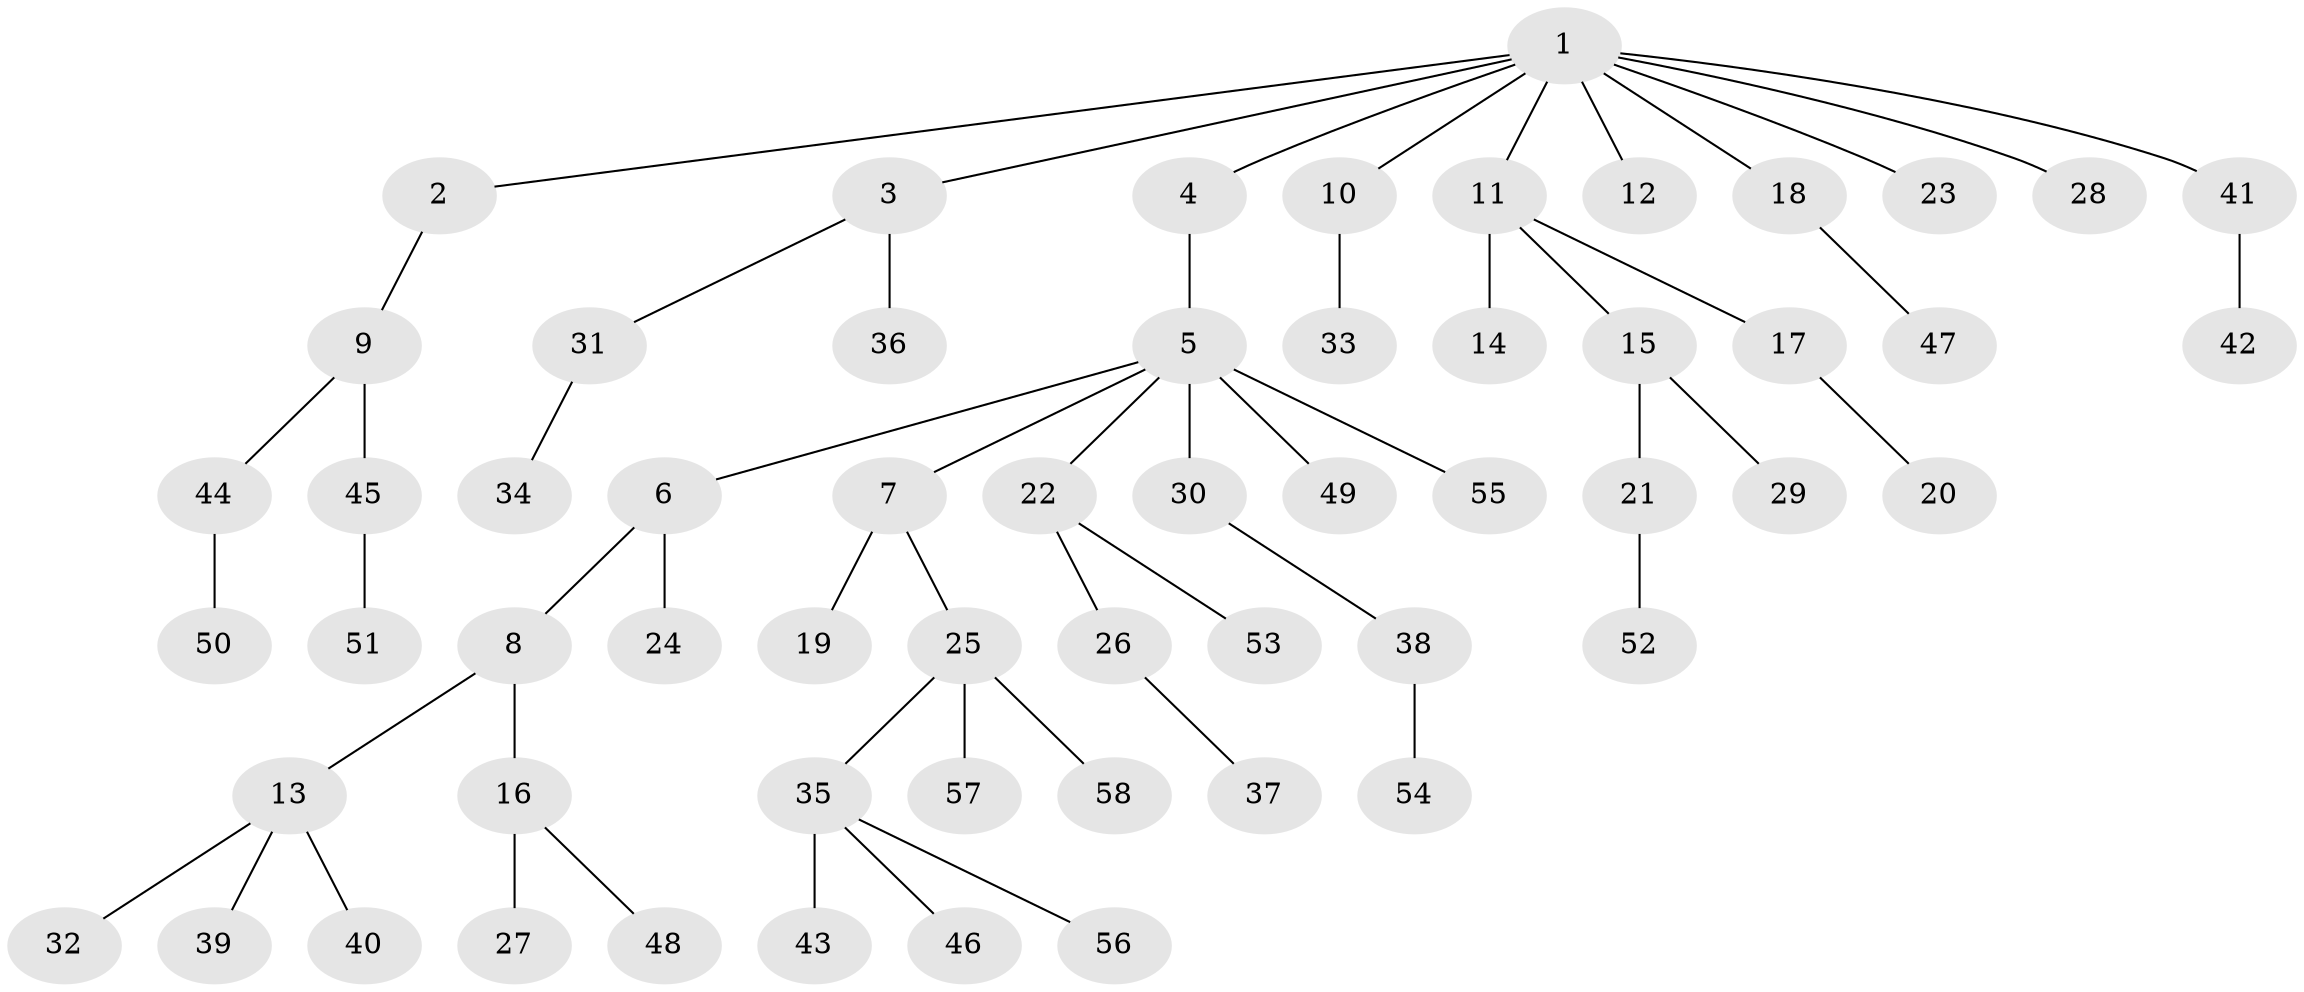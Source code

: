 // Generated by graph-tools (version 1.1) at 2025/11/02/27/25 16:11:28]
// undirected, 58 vertices, 57 edges
graph export_dot {
graph [start="1"]
  node [color=gray90,style=filled];
  1;
  2;
  3;
  4;
  5;
  6;
  7;
  8;
  9;
  10;
  11;
  12;
  13;
  14;
  15;
  16;
  17;
  18;
  19;
  20;
  21;
  22;
  23;
  24;
  25;
  26;
  27;
  28;
  29;
  30;
  31;
  32;
  33;
  34;
  35;
  36;
  37;
  38;
  39;
  40;
  41;
  42;
  43;
  44;
  45;
  46;
  47;
  48;
  49;
  50;
  51;
  52;
  53;
  54;
  55;
  56;
  57;
  58;
  1 -- 2;
  1 -- 3;
  1 -- 4;
  1 -- 10;
  1 -- 11;
  1 -- 12;
  1 -- 18;
  1 -- 23;
  1 -- 28;
  1 -- 41;
  2 -- 9;
  3 -- 31;
  3 -- 36;
  4 -- 5;
  5 -- 6;
  5 -- 7;
  5 -- 22;
  5 -- 30;
  5 -- 49;
  5 -- 55;
  6 -- 8;
  6 -- 24;
  7 -- 19;
  7 -- 25;
  8 -- 13;
  8 -- 16;
  9 -- 44;
  9 -- 45;
  10 -- 33;
  11 -- 14;
  11 -- 15;
  11 -- 17;
  13 -- 32;
  13 -- 39;
  13 -- 40;
  15 -- 21;
  15 -- 29;
  16 -- 27;
  16 -- 48;
  17 -- 20;
  18 -- 47;
  21 -- 52;
  22 -- 26;
  22 -- 53;
  25 -- 35;
  25 -- 57;
  25 -- 58;
  26 -- 37;
  30 -- 38;
  31 -- 34;
  35 -- 43;
  35 -- 46;
  35 -- 56;
  38 -- 54;
  41 -- 42;
  44 -- 50;
  45 -- 51;
}
